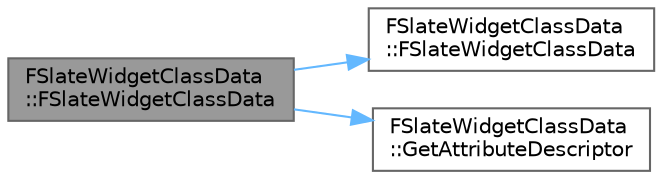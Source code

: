 digraph "FSlateWidgetClassData::FSlateWidgetClassData"
{
 // INTERACTIVE_SVG=YES
 // LATEX_PDF_SIZE
  bgcolor="transparent";
  edge [fontname=Helvetica,fontsize=10,labelfontname=Helvetica,labelfontsize=10];
  node [fontname=Helvetica,fontsize=10,shape=box,height=0.2,width=0.4];
  rankdir="LR";
  Node1 [id="Node000001",label="FSlateWidgetClassData\l::FSlateWidgetClassData",height=0.2,width=0.4,color="gray40", fillcolor="grey60", style="filled", fontcolor="black",tooltip=" "];
  Node1 -> Node2 [id="edge1_Node000001_Node000002",color="steelblue1",style="solid",tooltip=" "];
  Node2 [id="Node000002",label="FSlateWidgetClassData\l::FSlateWidgetClassData",height=0.2,width=0.4,color="grey40", fillcolor="white", style="filled",URL="$dc/d3b/classFSlateWidgetClassData.html#ada77d67a5c88433a81904889d5689801",tooltip=" "];
  Node1 -> Node3 [id="edge2_Node000001_Node000003",color="steelblue1",style="solid",tooltip=" "];
  Node3 [id="Node000003",label="FSlateWidgetClassData\l::GetAttributeDescriptor",height=0.2,width=0.4,color="grey40", fillcolor="white", style="filled",URL="$dc/d3b/classFSlateWidgetClassData.html#ab6bf12003184e712cb84cca0855eb8ff",tooltip=" "];
}
